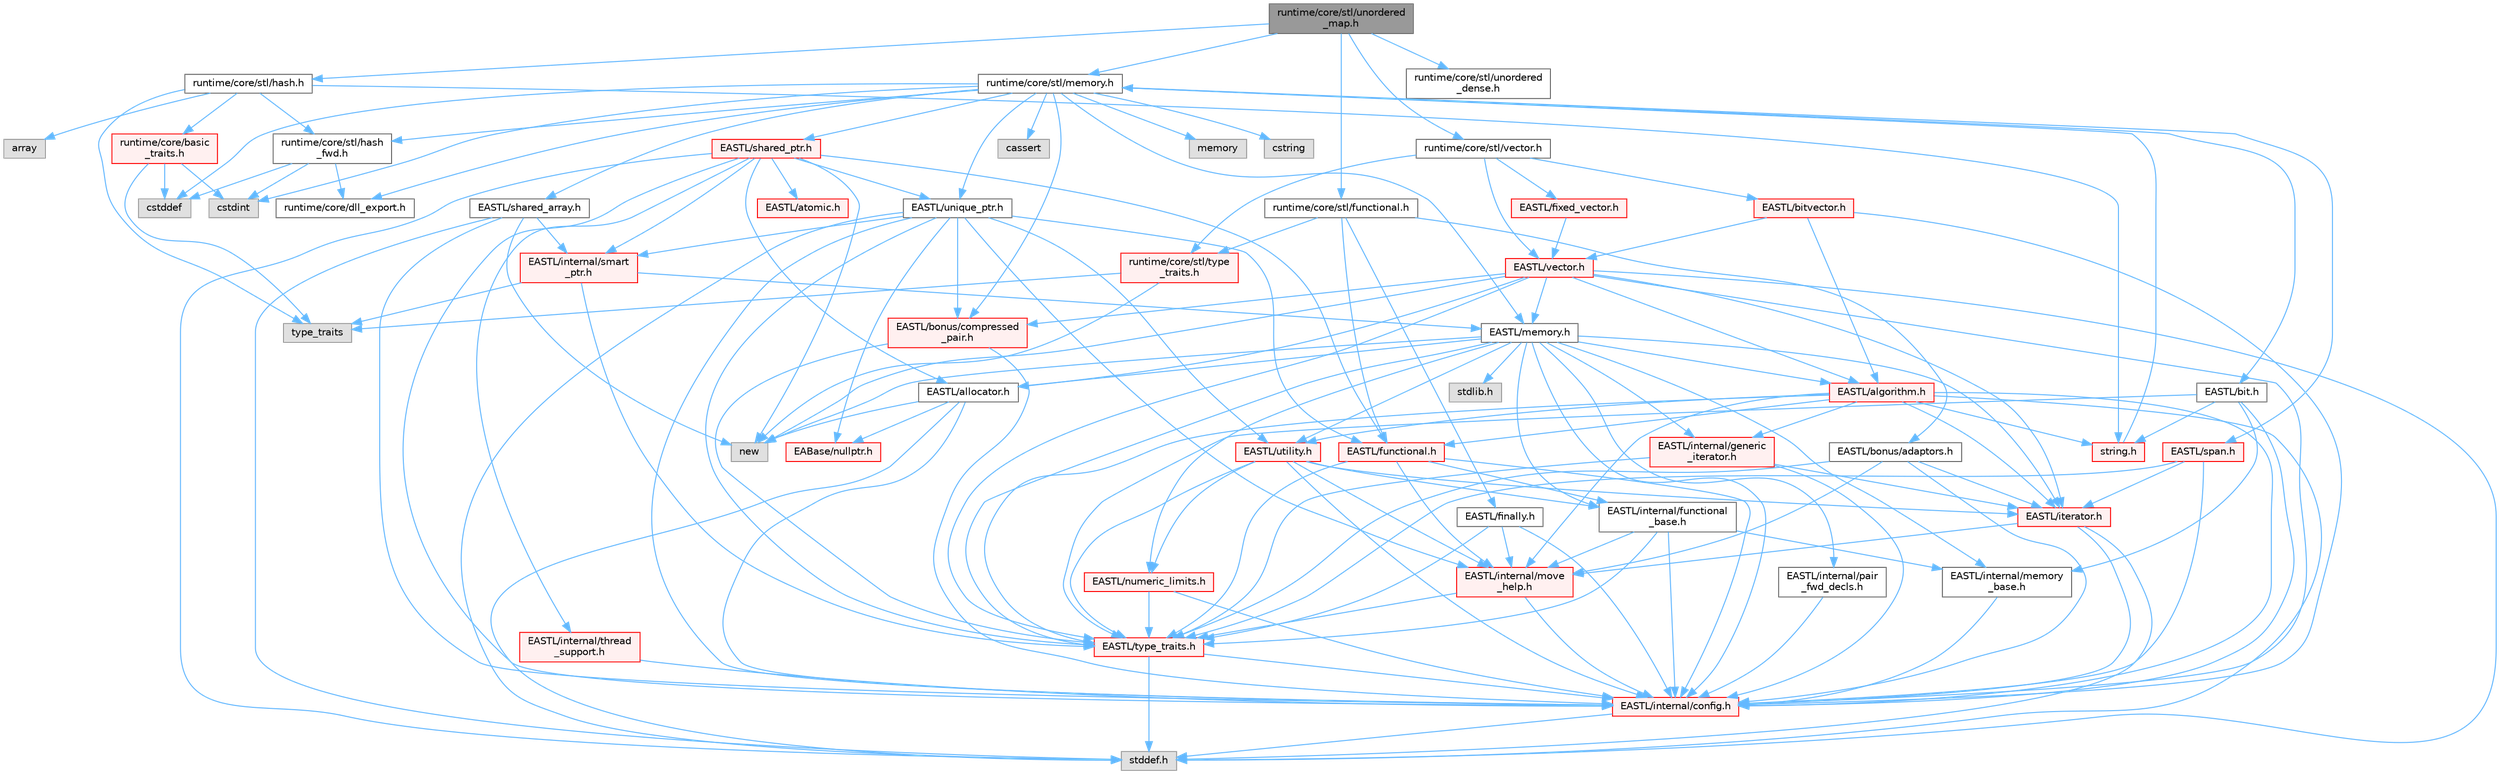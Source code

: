 digraph "runtime/core/stl/unordered_map.h"
{
 // LATEX_PDF_SIZE
  bgcolor="transparent";
  edge [fontname=Helvetica,fontsize=10,labelfontname=Helvetica,labelfontsize=10];
  node [fontname=Helvetica,fontsize=10,shape=box,height=0.2,width=0.4];
  Node1 [id="Node000001",label="runtime/core/stl/unordered\l_map.h",height=0.2,width=0.4,color="gray40", fillcolor="grey60", style="filled", fontcolor="black",tooltip=" "];
  Node1 -> Node2 [id="edge1_Node000001_Node000002",color="steelblue1",style="solid",tooltip=" "];
  Node2 [id="Node000002",label="runtime/core/stl/memory.h",height=0.2,width=0.4,color="grey40", fillcolor="white", style="filled",URL="$core_2stl_2memory_8h.html",tooltip=" "];
  Node2 -> Node3 [id="edge2_Node000002_Node000003",color="steelblue1",style="solid",tooltip=" "];
  Node3 [id="Node000003",label="cstddef",height=0.2,width=0.4,color="grey60", fillcolor="#E0E0E0", style="filled",tooltip=" "];
  Node2 -> Node4 [id="edge3_Node000002_Node000004",color="steelblue1",style="solid",tooltip=" "];
  Node4 [id="Node000004",label="cstdint",height=0.2,width=0.4,color="grey60", fillcolor="#E0E0E0", style="filled",tooltip=" "];
  Node2 -> Node5 [id="edge4_Node000002_Node000005",color="steelblue1",style="solid",tooltip=" "];
  Node5 [id="Node000005",label="cassert",height=0.2,width=0.4,color="grey60", fillcolor="#E0E0E0", style="filled",tooltip=" "];
  Node2 -> Node6 [id="edge5_Node000002_Node000006",color="steelblue1",style="solid",tooltip=" "];
  Node6 [id="Node000006",label="memory",height=0.2,width=0.4,color="grey60", fillcolor="#E0E0E0", style="filled",tooltip=" "];
  Node2 -> Node7 [id="edge6_Node000002_Node000007",color="steelblue1",style="solid",tooltip=" "];
  Node7 [id="Node000007",label="cstring",height=0.2,width=0.4,color="grey60", fillcolor="#E0E0E0", style="filled",tooltip=" "];
  Node2 -> Node8 [id="edge7_Node000002_Node000008",color="steelblue1",style="solid",tooltip=" "];
  Node8 [id="Node000008",label="EASTL/bit.h",height=0.2,width=0.4,color="grey40", fillcolor="white", style="filled",URL="$bit_8h.html",tooltip=" "];
  Node8 -> Node9 [id="edge8_Node000008_Node000009",color="steelblue1",style="solid",tooltip=" "];
  Node9 [id="Node000009",label="EASTL/internal/config.h",height=0.2,width=0.4,color="red", fillcolor="#FFF0F0", style="filled",URL="$config_8h.html",tooltip=" "];
  Node9 -> Node17 [id="edge9_Node000009_Node000017",color="steelblue1",style="solid",tooltip=" "];
  Node17 [id="Node000017",label="stddef.h",height=0.2,width=0.4,color="grey60", fillcolor="#E0E0E0", style="filled",tooltip=" "];
  Node8 -> Node18 [id="edge10_Node000008_Node000018",color="steelblue1",style="solid",tooltip=" "];
  Node18 [id="Node000018",label="EASTL/internal/memory\l_base.h",height=0.2,width=0.4,color="grey40", fillcolor="white", style="filled",URL="$memory__base_8h.html",tooltip=" "];
  Node18 -> Node9 [id="edge11_Node000018_Node000009",color="steelblue1",style="solid",tooltip=" "];
  Node8 -> Node19 [id="edge12_Node000008_Node000019",color="steelblue1",style="solid",tooltip=" "];
  Node19 [id="Node000019",label="EASTL/type_traits.h",height=0.2,width=0.4,color="red", fillcolor="#FFF0F0", style="filled",URL="$_e_a_s_t_l_2include_2_e_a_s_t_l_2type__traits_8h.html",tooltip=" "];
  Node19 -> Node9 [id="edge13_Node000019_Node000009",color="steelblue1",style="solid",tooltip=" "];
  Node19 -> Node17 [id="edge14_Node000019_Node000017",color="steelblue1",style="solid",tooltip=" "];
  Node8 -> Node29 [id="edge15_Node000008_Node000029",color="steelblue1",style="solid",tooltip=" "];
  Node29 [id="Node000029",label="string.h",height=0.2,width=0.4,color="red", fillcolor="#FFF0F0", style="filled",URL="$string_8h.html",tooltip=" "];
  Node29 -> Node2 [id="edge16_Node000029_Node000002",color="steelblue1",style="solid",tooltip=" "];
  Node2 -> Node32 [id="edge17_Node000002_Node000032",color="steelblue1",style="solid",tooltip=" "];
  Node32 [id="Node000032",label="EASTL/memory.h",height=0.2,width=0.4,color="grey40", fillcolor="white", style="filled",URL="$_e_a_s_t_l_2include_2_e_a_s_t_l_2memory_8h.html",tooltip=" "];
  Node32 -> Node9 [id="edge18_Node000032_Node000009",color="steelblue1",style="solid",tooltip=" "];
  Node32 -> Node18 [id="edge19_Node000032_Node000018",color="steelblue1",style="solid",tooltip=" "];
  Node32 -> Node33 [id="edge20_Node000032_Node000033",color="steelblue1",style="solid",tooltip=" "];
  Node33 [id="Node000033",label="EASTL/internal/generic\l_iterator.h",height=0.2,width=0.4,color="red", fillcolor="#FFF0F0", style="filled",URL="$generic__iterator_8h.html",tooltip=" "];
  Node33 -> Node9 [id="edge21_Node000033_Node000009",color="steelblue1",style="solid",tooltip=" "];
  Node33 -> Node34 [id="edge22_Node000033_Node000034",color="steelblue1",style="solid",tooltip=" "];
  Node34 [id="Node000034",label="EASTL/iterator.h",height=0.2,width=0.4,color="red", fillcolor="#FFF0F0", style="filled",URL="$_e_a_s_t_l_2include_2_e_a_s_t_l_2iterator_8h.html",tooltip=" "];
  Node34 -> Node9 [id="edge23_Node000034_Node000009",color="steelblue1",style="solid",tooltip=" "];
  Node34 -> Node35 [id="edge24_Node000034_Node000035",color="steelblue1",style="solid",tooltip=" "];
  Node35 [id="Node000035",label="EASTL/internal/move\l_help.h",height=0.2,width=0.4,color="red", fillcolor="#FFF0F0", style="filled",URL="$move__help_8h.html",tooltip=" "];
  Node35 -> Node9 [id="edge25_Node000035_Node000009",color="steelblue1",style="solid",tooltip=" "];
  Node35 -> Node19 [id="edge26_Node000035_Node000019",color="steelblue1",style="solid",tooltip=" "];
  Node34 -> Node17 [id="edge27_Node000034_Node000017",color="steelblue1",style="solid",tooltip=" "];
  Node33 -> Node19 [id="edge28_Node000033_Node000019",color="steelblue1",style="solid",tooltip=" "];
  Node32 -> Node37 [id="edge29_Node000032_Node000037",color="steelblue1",style="solid",tooltip=" "];
  Node37 [id="Node000037",label="EASTL/internal/pair\l_fwd_decls.h",height=0.2,width=0.4,color="grey40", fillcolor="white", style="filled",URL="$pair__fwd__decls_8h.html",tooltip=" "];
  Node37 -> Node9 [id="edge30_Node000037_Node000009",color="steelblue1",style="solid",tooltip=" "];
  Node32 -> Node38 [id="edge31_Node000032_Node000038",color="steelblue1",style="solid",tooltip=" "];
  Node38 [id="Node000038",label="EASTL/internal/functional\l_base.h",height=0.2,width=0.4,color="grey40", fillcolor="white", style="filled",URL="$functional__base_8h.html",tooltip=" "];
  Node38 -> Node9 [id="edge32_Node000038_Node000009",color="steelblue1",style="solid",tooltip=" "];
  Node38 -> Node18 [id="edge33_Node000038_Node000018",color="steelblue1",style="solid",tooltip=" "];
  Node38 -> Node35 [id="edge34_Node000038_Node000035",color="steelblue1",style="solid",tooltip=" "];
  Node38 -> Node19 [id="edge35_Node000038_Node000019",color="steelblue1",style="solid",tooltip=" "];
  Node32 -> Node39 [id="edge36_Node000032_Node000039",color="steelblue1",style="solid",tooltip=" "];
  Node39 [id="Node000039",label="EASTL/algorithm.h",height=0.2,width=0.4,color="red", fillcolor="#FFF0F0", style="filled",URL="$_e_a_s_t_l_2include_2_e_a_s_t_l_2algorithm_8h.html",tooltip=" "];
  Node39 -> Node9 [id="edge37_Node000039_Node000009",color="steelblue1",style="solid",tooltip=" "];
  Node39 -> Node19 [id="edge38_Node000039_Node000019",color="steelblue1",style="solid",tooltip=" "];
  Node39 -> Node35 [id="edge39_Node000039_Node000035",color="steelblue1",style="solid",tooltip=" "];
  Node39 -> Node34 [id="edge40_Node000039_Node000034",color="steelblue1",style="solid",tooltip=" "];
  Node39 -> Node42 [id="edge41_Node000039_Node000042",color="steelblue1",style="solid",tooltip=" "];
  Node42 [id="Node000042",label="EASTL/functional.h",height=0.2,width=0.4,color="red", fillcolor="#FFF0F0", style="filled",URL="$_e_a_s_t_l_2include_2_e_a_s_t_l_2functional_8h.html",tooltip=" "];
  Node42 -> Node9 [id="edge42_Node000042_Node000009",color="steelblue1",style="solid",tooltip=" "];
  Node42 -> Node35 [id="edge43_Node000042_Node000035",color="steelblue1",style="solid",tooltip=" "];
  Node42 -> Node19 [id="edge44_Node000042_Node000019",color="steelblue1",style="solid",tooltip=" "];
  Node42 -> Node38 [id="edge45_Node000042_Node000038",color="steelblue1",style="solid",tooltip=" "];
  Node39 -> Node49 [id="edge46_Node000039_Node000049",color="steelblue1",style="solid",tooltip=" "];
  Node49 [id="Node000049",label="EASTL/utility.h",height=0.2,width=0.4,color="red", fillcolor="#FFF0F0", style="filled",URL="$_e_a_s_t_l_2include_2_e_a_s_t_l_2utility_8h.html",tooltip=" "];
  Node49 -> Node9 [id="edge47_Node000049_Node000009",color="steelblue1",style="solid",tooltip=" "];
  Node49 -> Node19 [id="edge48_Node000049_Node000019",color="steelblue1",style="solid",tooltip=" "];
  Node49 -> Node34 [id="edge49_Node000049_Node000034",color="steelblue1",style="solid",tooltip=" "];
  Node49 -> Node50 [id="edge50_Node000049_Node000050",color="steelblue1",style="solid",tooltip=" "];
  Node50 [id="Node000050",label="EASTL/numeric_limits.h",height=0.2,width=0.4,color="red", fillcolor="#FFF0F0", style="filled",URL="$numeric__limits_8h.html",tooltip=" "];
  Node50 -> Node9 [id="edge51_Node000050_Node000009",color="steelblue1",style="solid",tooltip=" "];
  Node50 -> Node19 [id="edge52_Node000050_Node000019",color="steelblue1",style="solid",tooltip=" "];
  Node49 -> Node38 [id="edge53_Node000049_Node000038",color="steelblue1",style="solid",tooltip=" "];
  Node49 -> Node35 [id="edge54_Node000049_Node000035",color="steelblue1",style="solid",tooltip=" "];
  Node39 -> Node33 [id="edge55_Node000039_Node000033",color="steelblue1",style="solid",tooltip=" "];
  Node39 -> Node17 [id="edge56_Node000039_Node000017",color="steelblue1",style="solid",tooltip=" "];
  Node39 -> Node29 [id="edge57_Node000039_Node000029",color="steelblue1",style="solid",tooltip=" "];
  Node32 -> Node19 [id="edge58_Node000032_Node000019",color="steelblue1",style="solid",tooltip=" "];
  Node32 -> Node46 [id="edge59_Node000032_Node000046",color="steelblue1",style="solid",tooltip=" "];
  Node46 [id="Node000046",label="EASTL/allocator.h",height=0.2,width=0.4,color="grey40", fillcolor="white", style="filled",URL="$allocator_8h.html",tooltip=" "];
  Node46 -> Node9 [id="edge60_Node000046_Node000009",color="steelblue1",style="solid",tooltip=" "];
  Node46 -> Node21 [id="edge61_Node000046_Node000021",color="steelblue1",style="solid",tooltip=" "];
  Node21 [id="Node000021",label="EABase/nullptr.h",height=0.2,width=0.4,color="red", fillcolor="#FFF0F0", style="filled",URL="$nullptr_8h.html",tooltip=" "];
  Node46 -> Node17 [id="edge62_Node000046_Node000017",color="steelblue1",style="solid",tooltip=" "];
  Node46 -> Node47 [id="edge63_Node000046_Node000047",color="steelblue1",style="solid",tooltip=" "];
  Node47 [id="Node000047",label="new",height=0.2,width=0.4,color="grey60", fillcolor="#E0E0E0", style="filled",tooltip=" "];
  Node32 -> Node34 [id="edge64_Node000032_Node000034",color="steelblue1",style="solid",tooltip=" "];
  Node32 -> Node49 [id="edge65_Node000032_Node000049",color="steelblue1",style="solid",tooltip=" "];
  Node32 -> Node50 [id="edge66_Node000032_Node000050",color="steelblue1",style="solid",tooltip=" "];
  Node32 -> Node59 [id="edge67_Node000032_Node000059",color="steelblue1",style="solid",tooltip=" "];
  Node59 [id="Node000059",label="stdlib.h",height=0.2,width=0.4,color="grey60", fillcolor="#E0E0E0", style="filled",tooltip=" "];
  Node32 -> Node47 [id="edge68_Node000032_Node000047",color="steelblue1",style="solid",tooltip=" "];
  Node2 -> Node60 [id="edge69_Node000002_Node000060",color="steelblue1",style="solid",tooltip=" "];
  Node60 [id="Node000060",label="EASTL/shared_array.h",height=0.2,width=0.4,color="grey40", fillcolor="white", style="filled",URL="$shared__array_8h.html",tooltip=" "];
  Node60 -> Node9 [id="edge70_Node000060_Node000009",color="steelblue1",style="solid",tooltip=" "];
  Node60 -> Node61 [id="edge71_Node000060_Node000061",color="steelblue1",style="solid",tooltip=" "];
  Node61 [id="Node000061",label="EASTL/internal/smart\l_ptr.h",height=0.2,width=0.4,color="red", fillcolor="#FFF0F0", style="filled",URL="$smart__ptr_8h.html",tooltip=" "];
  Node61 -> Node62 [id="edge72_Node000061_Node000062",color="steelblue1",style="solid",tooltip=" "];
  Node62 [id="Node000062",label="type_traits",height=0.2,width=0.4,color="grey60", fillcolor="#E0E0E0", style="filled",tooltip=" "];
  Node61 -> Node32 [id="edge73_Node000061_Node000032",color="steelblue1",style="solid",tooltip=" "];
  Node61 -> Node19 [id="edge74_Node000061_Node000019",color="steelblue1",style="solid",tooltip=" "];
  Node60 -> Node47 [id="edge75_Node000060_Node000047",color="steelblue1",style="solid",tooltip=" "];
  Node60 -> Node17 [id="edge76_Node000060_Node000017",color="steelblue1",style="solid",tooltip=" "];
  Node2 -> Node63 [id="edge77_Node000002_Node000063",color="steelblue1",style="solid",tooltip=" "];
  Node63 [id="Node000063",label="EASTL/unique_ptr.h",height=0.2,width=0.4,color="grey40", fillcolor="white", style="filled",URL="$unique__ptr_8h.html",tooltip=" "];
  Node63 -> Node21 [id="edge78_Node000063_Node000021",color="steelblue1",style="solid",tooltip=" "];
  Node63 -> Node64 [id="edge79_Node000063_Node000064",color="steelblue1",style="solid",tooltip=" "];
  Node64 [id="Node000064",label="EASTL/bonus/compressed\l_pair.h",height=0.2,width=0.4,color="red", fillcolor="#FFF0F0", style="filled",URL="$compressed__pair_8h.html",tooltip=" "];
  Node64 -> Node9 [id="edge80_Node000064_Node000009",color="steelblue1",style="solid",tooltip=" "];
  Node64 -> Node19 [id="edge81_Node000064_Node000019",color="steelblue1",style="solid",tooltip=" "];
  Node63 -> Node42 [id="edge82_Node000063_Node000042",color="steelblue1",style="solid",tooltip=" "];
  Node63 -> Node9 [id="edge83_Node000063_Node000009",color="steelblue1",style="solid",tooltip=" "];
  Node63 -> Node35 [id="edge84_Node000063_Node000035",color="steelblue1",style="solid",tooltip=" "];
  Node63 -> Node61 [id="edge85_Node000063_Node000061",color="steelblue1",style="solid",tooltip=" "];
  Node63 -> Node19 [id="edge86_Node000063_Node000019",color="steelblue1",style="solid",tooltip=" "];
  Node63 -> Node49 [id="edge87_Node000063_Node000049",color="steelblue1",style="solid",tooltip=" "];
  Node63 -> Node17 [id="edge88_Node000063_Node000017",color="steelblue1",style="solid",tooltip=" "];
  Node2 -> Node66 [id="edge89_Node000002_Node000066",color="steelblue1",style="solid",tooltip=" "];
  Node66 [id="Node000066",label="EASTL/shared_ptr.h",height=0.2,width=0.4,color="red", fillcolor="#FFF0F0", style="filled",URL="$shared__ptr_8h.html",tooltip=" "];
  Node66 -> Node9 [id="edge90_Node000066_Node000009",color="steelblue1",style="solid",tooltip=" "];
  Node66 -> Node61 [id="edge91_Node000066_Node000061",color="steelblue1",style="solid",tooltip=" "];
  Node66 -> Node67 [id="edge92_Node000066_Node000067",color="steelblue1",style="solid",tooltip=" "];
  Node67 [id="Node000067",label="EASTL/internal/thread\l_support.h",height=0.2,width=0.4,color="red", fillcolor="#FFF0F0", style="filled",URL="$thread__support_8h.html",tooltip=" "];
  Node67 -> Node9 [id="edge93_Node000067_Node000009",color="steelblue1",style="solid",tooltip=" "];
  Node66 -> Node63 [id="edge94_Node000066_Node000063",color="steelblue1",style="solid",tooltip=" "];
  Node66 -> Node42 [id="edge95_Node000066_Node000042",color="steelblue1",style="solid",tooltip=" "];
  Node66 -> Node46 [id="edge96_Node000066_Node000046",color="steelblue1",style="solid",tooltip=" "];
  Node66 -> Node68 [id="edge97_Node000066_Node000068",color="steelblue1",style="solid",tooltip=" "];
  Node68 [id="Node000068",label="EASTL/atomic.h",height=0.2,width=0.4,color="red", fillcolor="#FFF0F0", style="filled",URL="$_e_a_s_t_l_2include_2_e_a_s_t_l_2atomic_8h.html",tooltip=" "];
  Node66 -> Node47 [id="edge98_Node000066_Node000047",color="steelblue1",style="solid",tooltip=" "];
  Node66 -> Node17 [id="edge99_Node000066_Node000017",color="steelblue1",style="solid",tooltip=" "];
  Node2 -> Node146 [id="edge100_Node000002_Node000146",color="steelblue1",style="solid",tooltip=" "];
  Node146 [id="Node000146",label="EASTL/span.h",height=0.2,width=0.4,color="red", fillcolor="#FFF0F0", style="filled",URL="$span_8h.html",tooltip=" "];
  Node146 -> Node9 [id="edge101_Node000146_Node000009",color="steelblue1",style="solid",tooltip=" "];
  Node146 -> Node19 [id="edge102_Node000146_Node000019",color="steelblue1",style="solid",tooltip=" "];
  Node146 -> Node34 [id="edge103_Node000146_Node000034",color="steelblue1",style="solid",tooltip=" "];
  Node2 -> Node64 [id="edge104_Node000002_Node000064",color="steelblue1",style="solid",tooltip=" "];
  Node2 -> Node149 [id="edge105_Node000002_Node000149",color="steelblue1",style="solid",tooltip=" "];
  Node149 [id="Node000149",label="runtime/core/dll_export.h",height=0.2,width=0.4,color="grey40", fillcolor="white", style="filled",URL="$dll__export_8h.html",tooltip=" "];
  Node2 -> Node150 [id="edge106_Node000002_Node000150",color="steelblue1",style="solid",tooltip=" "];
  Node150 [id="Node000150",label="runtime/core/stl/hash\l_fwd.h",height=0.2,width=0.4,color="grey40", fillcolor="white", style="filled",URL="$hash__fwd_8h.html",tooltip=" "];
  Node150 -> Node3 [id="edge107_Node000150_Node000003",color="steelblue1",style="solid",tooltip=" "];
  Node150 -> Node4 [id="edge108_Node000150_Node000004",color="steelblue1",style="solid",tooltip=" "];
  Node150 -> Node149 [id="edge109_Node000150_Node000149",color="steelblue1",style="solid",tooltip=" "];
  Node1 -> Node151 [id="edge110_Node000001_Node000151",color="steelblue1",style="solid",tooltip=" "];
  Node151 [id="Node000151",label="runtime/core/stl/vector.h",height=0.2,width=0.4,color="grey40", fillcolor="white", style="filled",URL="$core_2stl_2vector_8h.html",tooltip=" "];
  Node151 -> Node152 [id="edge111_Node000151_Node000152",color="steelblue1",style="solid",tooltip=" "];
  Node152 [id="Node000152",label="EASTL/vector.h",height=0.2,width=0.4,color="red", fillcolor="#FFF0F0", style="filled",URL="$_e_a_s_t_l_2include_2_e_a_s_t_l_2vector_8h.html",tooltip=" "];
  Node152 -> Node39 [id="edge112_Node000152_Node000039",color="steelblue1",style="solid",tooltip=" "];
  Node152 -> Node46 [id="edge113_Node000152_Node000046",color="steelblue1",style="solid",tooltip=" "];
  Node152 -> Node64 [id="edge114_Node000152_Node000064",color="steelblue1",style="solid",tooltip=" "];
  Node152 -> Node9 [id="edge115_Node000152_Node000009",color="steelblue1",style="solid",tooltip=" "];
  Node152 -> Node34 [id="edge116_Node000152_Node000034",color="steelblue1",style="solid",tooltip=" "];
  Node152 -> Node32 [id="edge117_Node000152_Node000032",color="steelblue1",style="solid",tooltip=" "];
  Node152 -> Node19 [id="edge118_Node000152_Node000019",color="steelblue1",style="solid",tooltip=" "];
  Node152 -> Node17 [id="edge119_Node000152_Node000017",color="steelblue1",style="solid",tooltip=" "];
  Node152 -> Node47 [id="edge120_Node000152_Node000047",color="steelblue1",style="solid",tooltip=" "];
  Node151 -> Node153 [id="edge121_Node000151_Node000153",color="steelblue1",style="solid",tooltip=" "];
  Node153 [id="Node000153",label="EASTL/fixed_vector.h",height=0.2,width=0.4,color="red", fillcolor="#FFF0F0", style="filled",URL="$fixed__vector_8h.html",tooltip=" "];
  Node153 -> Node152 [id="edge122_Node000153_Node000152",color="steelblue1",style="solid",tooltip=" "];
  Node151 -> Node155 [id="edge123_Node000151_Node000155",color="steelblue1",style="solid",tooltip=" "];
  Node155 [id="Node000155",label="EASTL/bitvector.h",height=0.2,width=0.4,color="red", fillcolor="#FFF0F0", style="filled",URL="$bitvector_8h.html",tooltip=" "];
  Node155 -> Node9 [id="edge124_Node000155_Node000009",color="steelblue1",style="solid",tooltip=" "];
  Node155 -> Node152 [id="edge125_Node000155_Node000152",color="steelblue1",style="solid",tooltip=" "];
  Node155 -> Node39 [id="edge126_Node000155_Node000039",color="steelblue1",style="solid",tooltip=" "];
  Node151 -> Node157 [id="edge127_Node000151_Node000157",color="steelblue1",style="solid",tooltip=" "];
  Node157 [id="Node000157",label="runtime/core/stl/type\l_traits.h",height=0.2,width=0.4,color="red", fillcolor="#FFF0F0", style="filled",URL="$core_2stl_2type__traits_8h.html",tooltip=" "];
  Node157 -> Node47 [id="edge128_Node000157_Node000047",color="steelblue1",style="solid",tooltip=" "];
  Node157 -> Node62 [id="edge129_Node000157_Node000062",color="steelblue1",style="solid",tooltip=" "];
  Node1 -> Node158 [id="edge130_Node000001_Node000158",color="steelblue1",style="solid",tooltip=" "];
  Node158 [id="Node000158",label="runtime/core/stl/functional.h",height=0.2,width=0.4,color="grey40", fillcolor="white", style="filled",URL="$core_2stl_2functional_8h.html",tooltip=" "];
  Node158 -> Node157 [id="edge131_Node000158_Node000157",color="steelblue1",style="solid",tooltip=" "];
  Node158 -> Node159 [id="edge132_Node000158_Node000159",color="steelblue1",style="solid",tooltip=" "];
  Node159 [id="Node000159",label="EASTL/finally.h",height=0.2,width=0.4,color="grey40", fillcolor="white", style="filled",URL="$finally_8h.html",tooltip=" "];
  Node159 -> Node9 [id="edge133_Node000159_Node000009",color="steelblue1",style="solid",tooltip=" "];
  Node159 -> Node35 [id="edge134_Node000159_Node000035",color="steelblue1",style="solid",tooltip=" "];
  Node159 -> Node19 [id="edge135_Node000159_Node000019",color="steelblue1",style="solid",tooltip=" "];
  Node158 -> Node42 [id="edge136_Node000158_Node000042",color="steelblue1",style="solid",tooltip=" "];
  Node158 -> Node160 [id="edge137_Node000158_Node000160",color="steelblue1",style="solid",tooltip=" "];
  Node160 [id="Node000160",label="EASTL/bonus/adaptors.h",height=0.2,width=0.4,color="grey40", fillcolor="white", style="filled",URL="$adaptors_8h.html",tooltip=" "];
  Node160 -> Node9 [id="edge138_Node000160_Node000009",color="steelblue1",style="solid",tooltip=" "];
  Node160 -> Node35 [id="edge139_Node000160_Node000035",color="steelblue1",style="solid",tooltip=" "];
  Node160 -> Node19 [id="edge140_Node000160_Node000019",color="steelblue1",style="solid",tooltip=" "];
  Node160 -> Node34 [id="edge141_Node000160_Node000034",color="steelblue1",style="solid",tooltip=" "];
  Node1 -> Node161 [id="edge142_Node000001_Node000161",color="steelblue1",style="solid",tooltip=" "];
  Node161 [id="Node000161",label="runtime/core/stl/hash.h",height=0.2,width=0.4,color="grey40", fillcolor="white", style="filled",URL="$hash_8h.html",tooltip=" "];
  Node161 -> Node148 [id="edge143_Node000161_Node000148",color="steelblue1",style="solid",tooltip=" "];
  Node148 [id="Node000148",label="array",height=0.2,width=0.4,color="grey60", fillcolor="#E0E0E0", style="filled",tooltip=" "];
  Node161 -> Node62 [id="edge144_Node000161_Node000062",color="steelblue1",style="solid",tooltip=" "];
  Node161 -> Node150 [id="edge145_Node000161_Node000150",color="steelblue1",style="solid",tooltip=" "];
  Node161 -> Node29 [id="edge146_Node000161_Node000029",color="steelblue1",style="solid",tooltip=" "];
  Node161 -> Node162 [id="edge147_Node000161_Node000162",color="steelblue1",style="solid",tooltip=" "];
  Node162 [id="Node000162",label="runtime/core/basic\l_traits.h",height=0.2,width=0.4,color="red", fillcolor="#FFF0F0", style="filled",URL="$basic__traits_8h.html",tooltip=" "];
  Node162 -> Node4 [id="edge148_Node000162_Node000004",color="steelblue1",style="solid",tooltip=" "];
  Node162 -> Node3 [id="edge149_Node000162_Node000003",color="steelblue1",style="solid",tooltip=" "];
  Node162 -> Node62 [id="edge150_Node000162_Node000062",color="steelblue1",style="solid",tooltip=" "];
  Node1 -> Node172 [id="edge151_Node000001_Node000172",color="steelblue1",style="solid",tooltip=" "];
  Node172 [id="Node000172",label="runtime/core/stl/unordered\l_dense.h",height=0.2,width=0.4,color="grey40", fillcolor="white", style="filled",URL="$unordered__dense_8h.html",tooltip=" "];
}
